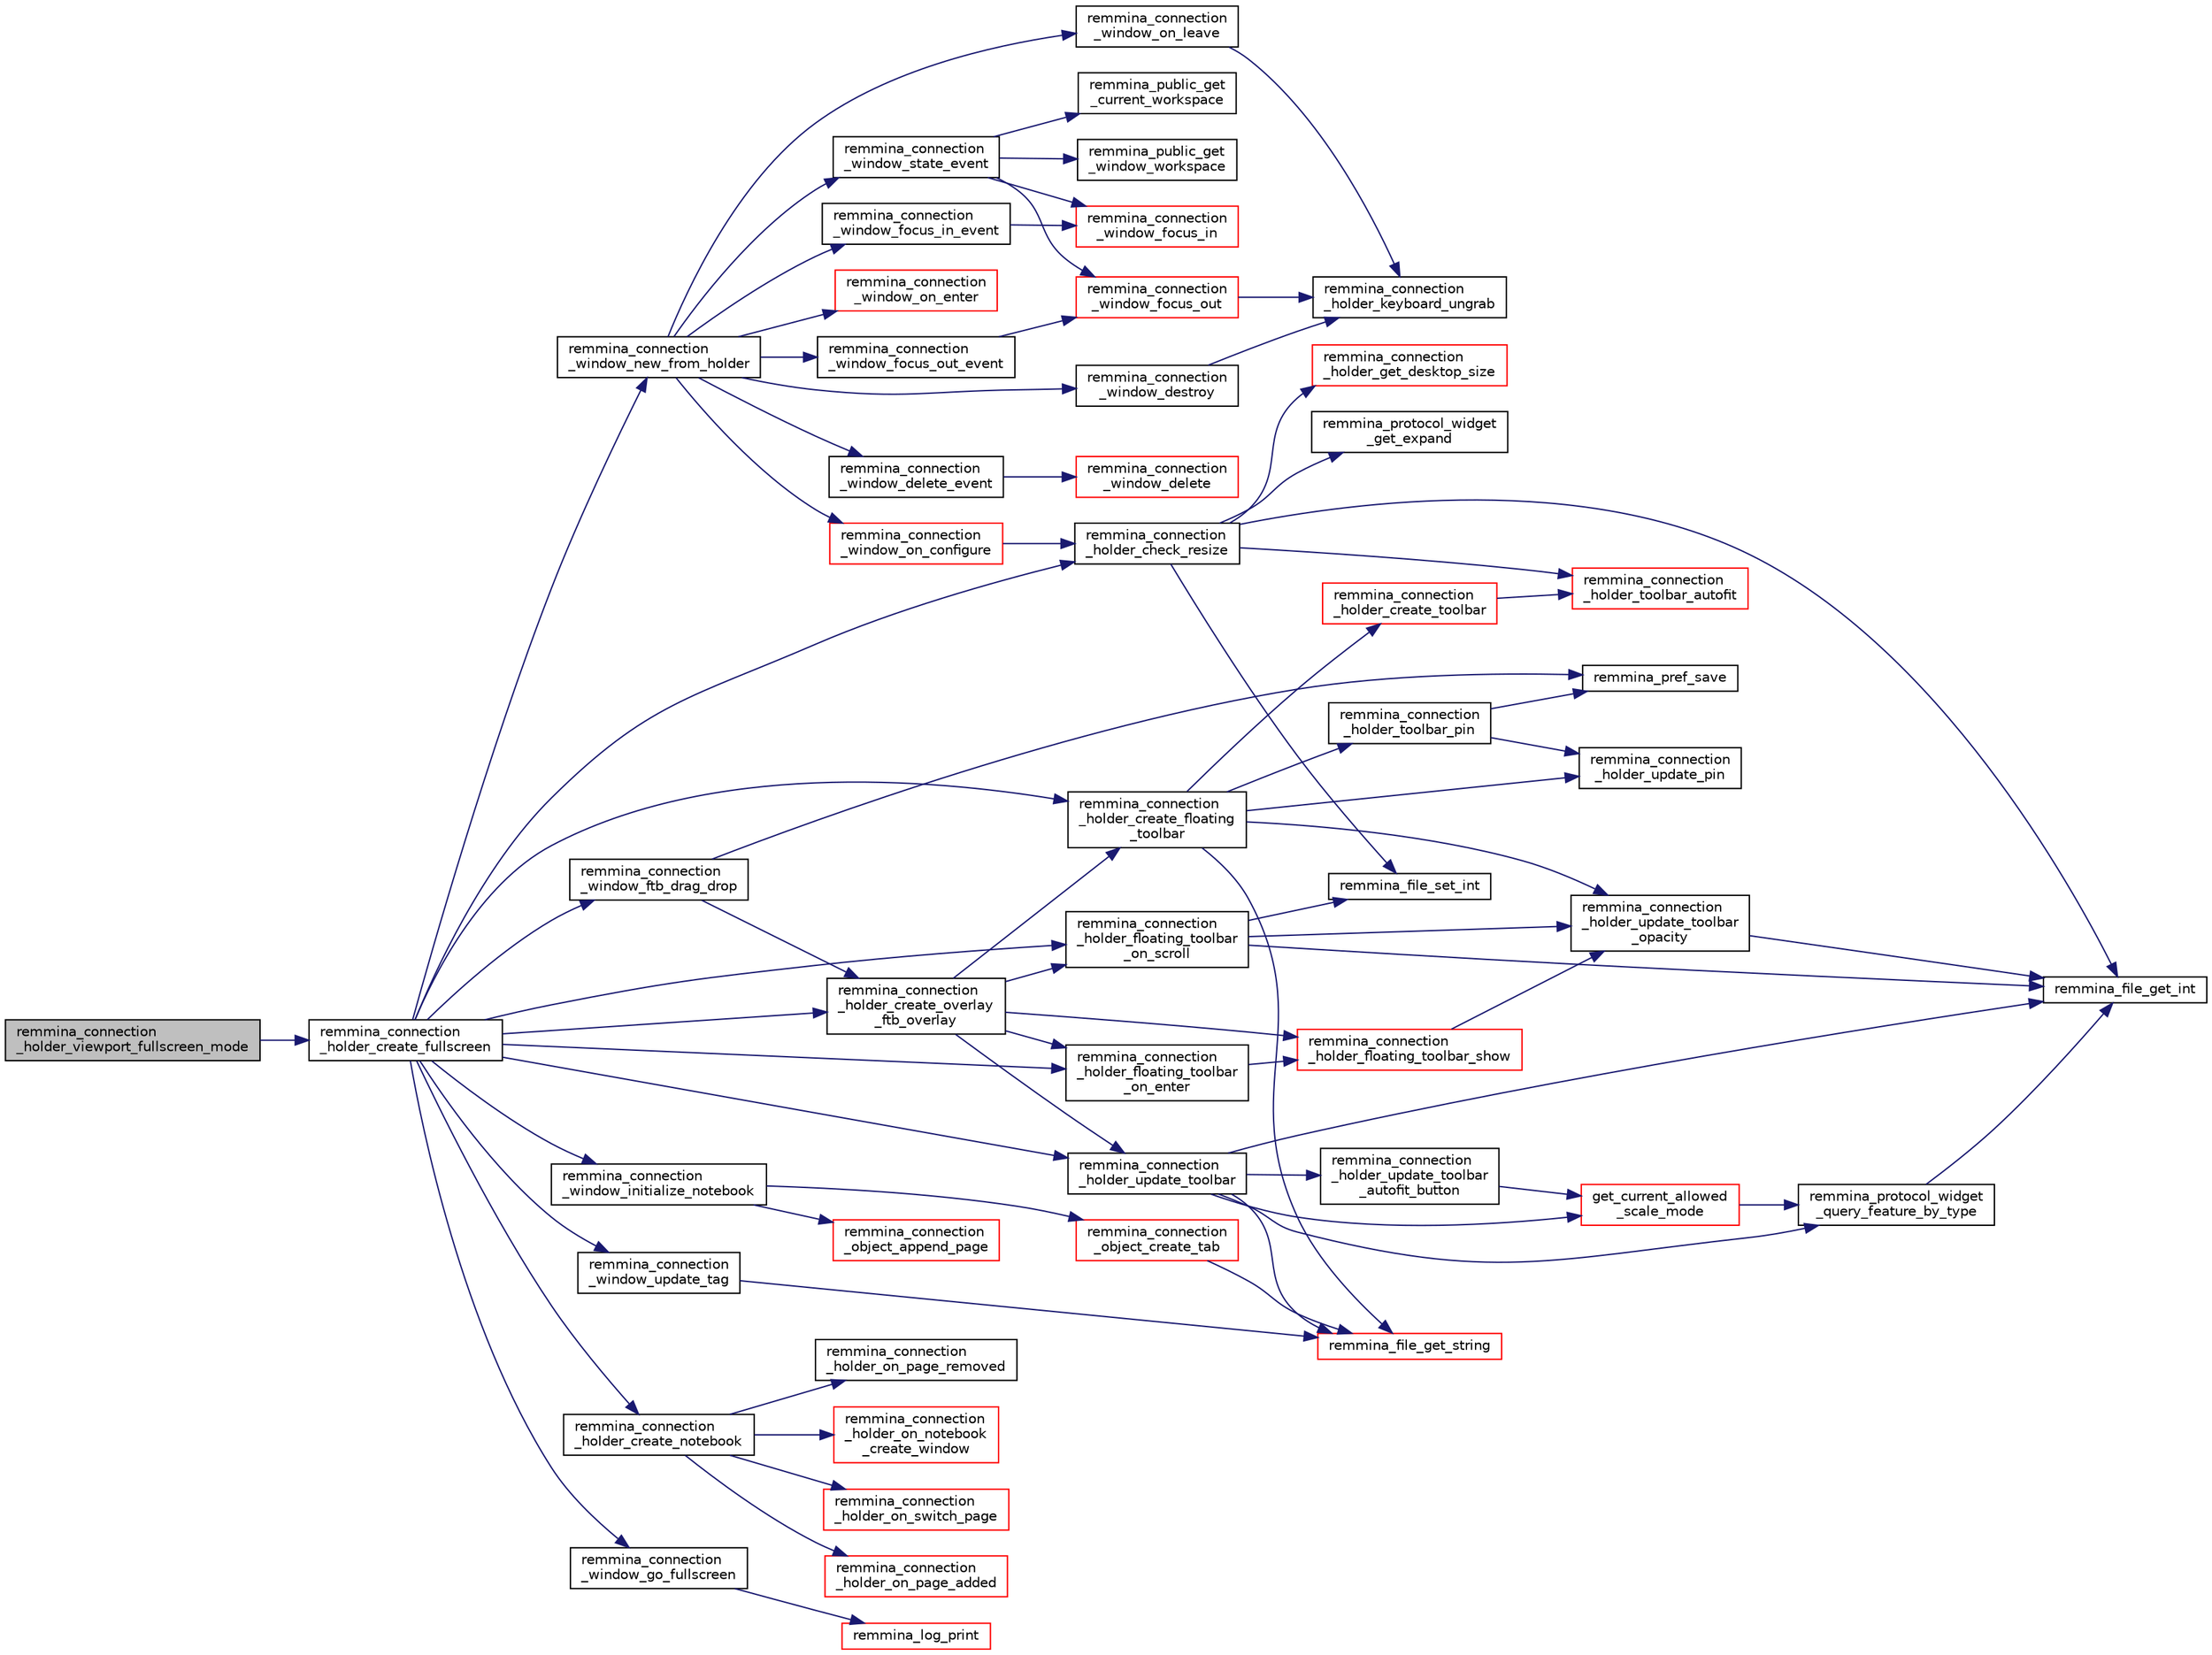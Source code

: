 digraph "remmina_connection_holder_viewport_fullscreen_mode"
{
  edge [fontname="Helvetica",fontsize="10",labelfontname="Helvetica",labelfontsize="10"];
  node [fontname="Helvetica",fontsize="10",shape=record];
  rankdir="LR";
  Node10175 [label="remmina_connection\l_holder_viewport_fullscreen_mode",height=0.2,width=0.4,color="black", fillcolor="grey75", style="filled", fontcolor="black"];
  Node10175 -> Node10176 [color="midnightblue",fontsize="10",style="solid",fontname="Helvetica"];
  Node10176 [label="remmina_connection\l_holder_create_fullscreen",height=0.2,width=0.4,color="black", fillcolor="white", style="filled",URL="$remmina__connection__window_8c.html#ae67ca4d276339723c1ff87fc224eaccf"];
  Node10176 -> Node10177 [color="midnightblue",fontsize="10",style="solid",fontname="Helvetica"];
  Node10177 [label="remmina_connection\l_window_new_from_holder",height=0.2,width=0.4,color="black", fillcolor="white", style="filled",URL="$remmina__connection__window_8c.html#a0ff4775a640861c11f2bc9f4e4680ed5"];
  Node10177 -> Node10178 [color="midnightblue",fontsize="10",style="solid",fontname="Helvetica"];
  Node10178 [label="remmina_connection\l_window_delete_event",height=0.2,width=0.4,color="black", fillcolor="white", style="filled",URL="$remmina__connection__window_8c.html#aa84f957aaf2152717af3959b80ecfa8a"];
  Node10178 -> Node10179 [color="midnightblue",fontsize="10",style="solid",fontname="Helvetica"];
  Node10179 [label="remmina_connection\l_window_delete",height=0.2,width=0.4,color="red", fillcolor="white", style="filled",URL="$remmina__connection__window_8c.html#a47242e757b22622e8653643de24fdad9"];
  Node10177 -> Node10263 [color="midnightblue",fontsize="10",style="solid",fontname="Helvetica"];
  Node10263 [label="remmina_connection\l_window_destroy",height=0.2,width=0.4,color="black", fillcolor="white", style="filled",URL="$remmina__connection__window_8c.html#a2d157bba82de5684318381a8816db2af"];
  Node10263 -> Node10264 [color="midnightblue",fontsize="10",style="solid",fontname="Helvetica"];
  Node10264 [label="remmina_connection\l_holder_keyboard_ungrab",height=0.2,width=0.4,color="black", fillcolor="white", style="filled",URL="$remmina__connection__window_8c.html#af137217cf6ef1ea58f40781f54fd8fe9"];
  Node10177 -> Node10265 [color="midnightblue",fontsize="10",style="solid",fontname="Helvetica"];
  Node10265 [label="remmina_connection\l_window_state_event",height=0.2,width=0.4,color="black", fillcolor="white", style="filled",URL="$remmina__connection__window_8c.html#a174d5b1e983a96c98aae2e8078f462bd"];
  Node10265 -> Node10266 [color="midnightblue",fontsize="10",style="solid",fontname="Helvetica"];
  Node10266 [label="remmina_connection\l_window_focus_in",height=0.2,width=0.4,color="red", fillcolor="white", style="filled",URL="$remmina__connection__window_8c.html#a6f4427665eeef5af2091621c1e89b589"];
  Node10265 -> Node10271 [color="midnightblue",fontsize="10",style="solid",fontname="Helvetica"];
  Node10271 [label="remmina_connection\l_window_focus_out",height=0.2,width=0.4,color="red", fillcolor="white", style="filled",URL="$remmina__connection__window_8c.html#a8c242e0a7ee57ed79099c330d696b43f"];
  Node10271 -> Node10264 [color="midnightblue",fontsize="10",style="solid",fontname="Helvetica"];
  Node10265 -> Node10423 [color="midnightblue",fontsize="10",style="solid",fontname="Helvetica"];
  Node10423 [label="remmina_public_get\l_current_workspace",height=0.2,width=0.4,color="black", fillcolor="white", style="filled",URL="$remmina__public_8c.html#a7ff5e5c4dabc3fb001125a6da14ad758"];
  Node10265 -> Node10424 [color="midnightblue",fontsize="10",style="solid",fontname="Helvetica"];
  Node10424 [label="remmina_public_get\l_window_workspace",height=0.2,width=0.4,color="black", fillcolor="white", style="filled",URL="$remmina__public_8c.html#a9c0688cfe4ec55f8b563943aab570b25"];
  Node10177 -> Node10425 [color="midnightblue",fontsize="10",style="solid",fontname="Helvetica"];
  Node10425 [label="remmina_connection\l_window_focus_in_event",height=0.2,width=0.4,color="black", fillcolor="white", style="filled",URL="$remmina__connection__window_8c.html#aac168486f2fb093eb6347cb0726153b5"];
  Node10425 -> Node10266 [color="midnightblue",fontsize="10",style="solid",fontname="Helvetica"];
  Node10177 -> Node10426 [color="midnightblue",fontsize="10",style="solid",fontname="Helvetica"];
  Node10426 [label="remmina_connection\l_window_focus_out_event",height=0.2,width=0.4,color="black", fillcolor="white", style="filled",URL="$remmina__connection__window_8c.html#a539828a1dd435bee083d82136691176c"];
  Node10426 -> Node10271 [color="midnightblue",fontsize="10",style="solid",fontname="Helvetica"];
  Node10177 -> Node10427 [color="midnightblue",fontsize="10",style="solid",fontname="Helvetica"];
  Node10427 [label="remmina_connection\l_window_on_enter",height=0.2,width=0.4,color="red", fillcolor="white", style="filled",URL="$remmina__connection__window_8c.html#a2b5a6494f27dca9408e2640f11a7738c"];
  Node10177 -> Node10428 [color="midnightblue",fontsize="10",style="solid",fontname="Helvetica"];
  Node10428 [label="remmina_connection\l_window_on_leave",height=0.2,width=0.4,color="black", fillcolor="white", style="filled",URL="$remmina__connection__window_8c.html#a63c87d892406b77f16956a54b039ab1b"];
  Node10428 -> Node10264 [color="midnightblue",fontsize="10",style="solid",fontname="Helvetica"];
  Node10177 -> Node10429 [color="midnightblue",fontsize="10",style="solid",fontname="Helvetica"];
  Node10429 [label="remmina_connection\l_window_on_configure",height=0.2,width=0.4,color="red", fillcolor="white", style="filled",URL="$remmina__connection__window_8c.html#af79fdcdd07b28c1cde08489d7986ca37"];
  Node10429 -> Node10316 [color="midnightblue",fontsize="10",style="solid",fontname="Helvetica"];
  Node10316 [label="remmina_connection\l_holder_check_resize",height=0.2,width=0.4,color="black", fillcolor="white", style="filled",URL="$remmina__connection__window_8c.html#adf48e258e535235d29c9638333488920"];
  Node10316 -> Node10293 [color="midnightblue",fontsize="10",style="solid",fontname="Helvetica"];
  Node10293 [label="remmina_connection\l_holder_get_desktop_size",height=0.2,width=0.4,color="red", fillcolor="white", style="filled",URL="$remmina__connection__window_8c.html#acf5d62eb5dda2e3a1a76c4bcbb926fb8"];
  Node10316 -> Node10317 [color="midnightblue",fontsize="10",style="solid",fontname="Helvetica"];
  Node10317 [label="remmina_protocol_widget\l_get_expand",height=0.2,width=0.4,color="black", fillcolor="white", style="filled",URL="$remmina__protocol__widget_8c.html#a25bcb2ae99449624fed6f770218e3d25"];
  Node10316 -> Node10225 [color="midnightblue",fontsize="10",style="solid",fontname="Helvetica"];
  Node10225 [label="remmina_file_get_int",height=0.2,width=0.4,color="black", fillcolor="white", style="filled",URL="$remmina__file_8c.html#a4884356c195dcfb4ceacf641a1e74e66"];
  Node10316 -> Node10313 [color="midnightblue",fontsize="10",style="solid",fontname="Helvetica"];
  Node10313 [label="remmina_file_set_int",height=0.2,width=0.4,color="black", fillcolor="white", style="filled",URL="$remmina__file_8c.html#af153b0d289ac93f6ecdaa15d5f3b9b8c"];
  Node10316 -> Node10291 [color="midnightblue",fontsize="10",style="solid",fontname="Helvetica"];
  Node10291 [label="remmina_connection\l_holder_toolbar_autofit",height=0.2,width=0.4,color="red", fillcolor="white", style="filled",URL="$remmina__connection__window_8c.html#ac679e10d8be64d56ed13043dd4df7d1c"];
  Node10176 -> Node10353 [color="midnightblue",fontsize="10",style="solid",fontname="Helvetica"];
  Node10353 [label="remmina_connection\l_holder_create_notebook",height=0.2,width=0.4,color="black", fillcolor="white", style="filled",URL="$remmina__connection__window_8c.html#ae616dc409c5775dc73d9a83c1f081705"];
  Node10353 -> Node10354 [color="midnightblue",fontsize="10",style="solid",fontname="Helvetica"];
  Node10354 [label="remmina_connection\l_holder_on_notebook\l_create_window",height=0.2,width=0.4,color="red", fillcolor="white", style="filled",URL="$remmina__connection__window_8c.html#a2f5fc595c1aad851962aa58e2009bcce"];
  Node10353 -> Node10356 [color="midnightblue",fontsize="10",style="solid",fontname="Helvetica"];
  Node10356 [label="remmina_connection\l_holder_on_switch_page",height=0.2,width=0.4,color="red", fillcolor="white", style="filled",URL="$remmina__connection__window_8c.html#ac93e70cd6f65ebb4bee3827240cf1c05"];
  Node10353 -> Node10360 [color="midnightblue",fontsize="10",style="solid",fontname="Helvetica"];
  Node10360 [label="remmina_connection\l_holder_on_page_added",height=0.2,width=0.4,color="red", fillcolor="white", style="filled",URL="$remmina__connection__window_8c.html#a17841adaac1f1d03395629af001f9135"];
  Node10353 -> Node10362 [color="midnightblue",fontsize="10",style="solid",fontname="Helvetica"];
  Node10362 [label="remmina_connection\l_holder_on_page_removed",height=0.2,width=0.4,color="black", fillcolor="white", style="filled",URL="$remmina__connection__window_8c.html#a6f585d526b1cbf7224329da51ad40005"];
  Node10176 -> Node10370 [color="midnightblue",fontsize="10",style="solid",fontname="Helvetica"];
  Node10370 [label="remmina_connection\l_window_initialize_notebook",height=0.2,width=0.4,color="black", fillcolor="white", style="filled",URL="$remmina__connection__window_8c.html#aa28770c2f7c156eb4574227310481041"];
  Node10370 -> Node10371 [color="midnightblue",fontsize="10",style="solid",fontname="Helvetica"];
  Node10371 [label="remmina_connection\l_object_create_tab",height=0.2,width=0.4,color="red", fillcolor="white", style="filled",URL="$remmina__connection__window_8c.html#a888c4dd031e9366a3284cb34351865aa"];
  Node10371 -> Node10215 [color="midnightblue",fontsize="10",style="solid",fontname="Helvetica"];
  Node10215 [label="remmina_file_get_string",height=0.2,width=0.4,color="red", fillcolor="white", style="filled",URL="$remmina__file_8c.html#a8eb1b213d9d08c6ad13683ce05f4355e"];
  Node10370 -> Node10373 [color="midnightblue",fontsize="10",style="solid",fontname="Helvetica"];
  Node10373 [label="remmina_connection\l_object_append_page",height=0.2,width=0.4,color="red", fillcolor="white", style="filled",URL="$remmina__connection__window_8c.html#ac06b41c974d5cfc6277f50b617a550bb"];
  Node10176 -> Node10381 [color="midnightblue",fontsize="10",style="solid",fontname="Helvetica"];
  Node10381 [label="remmina_connection\l_window_update_tag",height=0.2,width=0.4,color="black", fillcolor="white", style="filled",URL="$remmina__connection__window_8c.html#a49552d7adf2f4e22a59d89802171e52b"];
  Node10381 -> Node10215 [color="midnightblue",fontsize="10",style="solid",fontname="Helvetica"];
  Node10176 -> Node10431 [color="midnightblue",fontsize="10",style="solid",fontname="Helvetica"];
  Node10431 [label="remmina_connection\l_holder_create_overlay\l_ftb_overlay",height=0.2,width=0.4,color="black", fillcolor="white", style="filled",URL="$remmina__connection__window_8c.html#ab2edcb806312b3367c70fbb13c383ae0"];
  Node10431 -> Node10432 [color="midnightblue",fontsize="10",style="solid",fontname="Helvetica"];
  Node10432 [label="remmina_connection\l_holder_create_floating\l_toolbar",height=0.2,width=0.4,color="black", fillcolor="white", style="filled",URL="$remmina__connection__window_8c.html#a967dca6c1876afc3e6bcb763f9709d43"];
  Node10432 -> Node10289 [color="midnightblue",fontsize="10",style="solid",fontname="Helvetica"];
  Node10289 [label="remmina_connection\l_holder_create_toolbar",height=0.2,width=0.4,color="red", fillcolor="white", style="filled",URL="$remmina__connection__window_8c.html#af8138da72278e9e9000276e08a6fd984"];
  Node10289 -> Node10291 [color="midnightblue",fontsize="10",style="solid",fontname="Helvetica"];
  Node10432 -> Node10433 [color="midnightblue",fontsize="10",style="solid",fontname="Helvetica"];
  Node10433 [label="remmina_connection\l_holder_toolbar_pin",height=0.2,width=0.4,color="black", fillcolor="white", style="filled",URL="$remmina__connection__window_8c.html#a735747875f8442962795c7a2ec027378"];
  Node10433 -> Node10230 [color="midnightblue",fontsize="10",style="solid",fontname="Helvetica"];
  Node10230 [label="remmina_pref_save",height=0.2,width=0.4,color="black", fillcolor="white", style="filled",URL="$remmina__pref_8c.html#a1c614a5e7dc3cd415be6e0a926e26983"];
  Node10433 -> Node10434 [color="midnightblue",fontsize="10",style="solid",fontname="Helvetica"];
  Node10434 [label="remmina_connection\l_holder_update_pin",height=0.2,width=0.4,color="black", fillcolor="white", style="filled",URL="$remmina__connection__window_8c.html#aac226c5115a432b09cff71ecd772ea6c"];
  Node10432 -> Node10434 [color="midnightblue",fontsize="10",style="solid",fontname="Helvetica"];
  Node10432 -> Node10215 [color="midnightblue",fontsize="10",style="solid",fontname="Helvetica"];
  Node10432 -> Node10305 [color="midnightblue",fontsize="10",style="solid",fontname="Helvetica"];
  Node10305 [label="remmina_connection\l_holder_update_toolbar\l_opacity",height=0.2,width=0.4,color="black", fillcolor="white", style="filled",URL="$remmina__connection__window_8c.html#aac6895538e595984302a03c07bc51fbe"];
  Node10305 -> Node10225 [color="midnightblue",fontsize="10",style="solid",fontname="Helvetica"];
  Node10431 -> Node10359 [color="midnightblue",fontsize="10",style="solid",fontname="Helvetica"];
  Node10359 [label="remmina_connection\l_holder_update_toolbar",height=0.2,width=0.4,color="black", fillcolor="white", style="filled",URL="$remmina__connection__window_8c.html#a1b31d50e3792f41f4f78c1dbc1c5b27c"];
  Node10359 -> Node10315 [color="midnightblue",fontsize="10",style="solid",fontname="Helvetica"];
  Node10315 [label="remmina_connection\l_holder_update_toolbar\l_autofit_button",height=0.2,width=0.4,color="black", fillcolor="white", style="filled",URL="$remmina__connection__window_8c.html#adb407338a545724966a1c62d3bd60fb5"];
  Node10315 -> Node10297 [color="midnightblue",fontsize="10",style="solid",fontname="Helvetica"];
  Node10297 [label="get_current_allowed\l_scale_mode",height=0.2,width=0.4,color="red", fillcolor="white", style="filled",URL="$remmina__connection__window_8c.html#abbc84b2c450f62c288ff827c5d2c5cd2"];
  Node10297 -> Node10299 [color="midnightblue",fontsize="10",style="solid",fontname="Helvetica"];
  Node10299 [label="remmina_protocol_widget\l_query_feature_by_type",height=0.2,width=0.4,color="black", fillcolor="white", style="filled",URL="$remmina__protocol__widget_8c.html#adbe15328275677cb38bd8c8a2d5e039d"];
  Node10299 -> Node10225 [color="midnightblue",fontsize="10",style="solid",fontname="Helvetica"];
  Node10359 -> Node10297 [color="midnightblue",fontsize="10",style="solid",fontname="Helvetica"];
  Node10359 -> Node10225 [color="midnightblue",fontsize="10",style="solid",fontname="Helvetica"];
  Node10359 -> Node10299 [color="midnightblue",fontsize="10",style="solid",fontname="Helvetica"];
  Node10359 -> Node10215 [color="midnightblue",fontsize="10",style="solid",fontname="Helvetica"];
  Node10431 -> Node10304 [color="midnightblue",fontsize="10",style="solid",fontname="Helvetica"];
  Node10304 [label="remmina_connection\l_holder_floating_toolbar_show",height=0.2,width=0.4,color="red", fillcolor="white", style="filled",URL="$remmina__connection__window_8c.html#a147924e56eceebe1f61e47bf5af2218a"];
  Node10304 -> Node10305 [color="midnightblue",fontsize="10",style="solid",fontname="Helvetica"];
  Node10431 -> Node10435 [color="midnightblue",fontsize="10",style="solid",fontname="Helvetica"];
  Node10435 [label="remmina_connection\l_holder_floating_toolbar\l_on_enter",height=0.2,width=0.4,color="black", fillcolor="white", style="filled",URL="$remmina__connection__window_8c.html#a5b12b74df51eda99c7e34a4d016e4f1e"];
  Node10435 -> Node10304 [color="midnightblue",fontsize="10",style="solid",fontname="Helvetica"];
  Node10431 -> Node10436 [color="midnightblue",fontsize="10",style="solid",fontname="Helvetica"];
  Node10436 [label="remmina_connection\l_holder_floating_toolbar\l_on_scroll",height=0.2,width=0.4,color="black", fillcolor="white", style="filled",URL="$remmina__connection__window_8c.html#a9d0e16bc9f0d555b3832b2ff6be66e3f"];
  Node10436 -> Node10225 [color="midnightblue",fontsize="10",style="solid",fontname="Helvetica"];
  Node10436 -> Node10313 [color="midnightblue",fontsize="10",style="solid",fontname="Helvetica"];
  Node10436 -> Node10305 [color="midnightblue",fontsize="10",style="solid",fontname="Helvetica"];
  Node10176 -> Node10437 [color="midnightblue",fontsize="10",style="solid",fontname="Helvetica"];
  Node10437 [label="remmina_connection\l_window_ftb_drag_drop",height=0.2,width=0.4,color="black", fillcolor="white", style="filled",URL="$remmina__connection__window_8c.html#a15c9b2bd929f8f2bb64d0bb6fa60f067"];
  Node10437 -> Node10230 [color="midnightblue",fontsize="10",style="solid",fontname="Helvetica"];
  Node10437 -> Node10431 [color="midnightblue",fontsize="10",style="solid",fontname="Helvetica"];
  Node10176 -> Node10432 [color="midnightblue",fontsize="10",style="solid",fontname="Helvetica"];
  Node10176 -> Node10359 [color="midnightblue",fontsize="10",style="solid",fontname="Helvetica"];
  Node10176 -> Node10435 [color="midnightblue",fontsize="10",style="solid",fontname="Helvetica"];
  Node10176 -> Node10436 [color="midnightblue",fontsize="10",style="solid",fontname="Helvetica"];
  Node10176 -> Node10316 [color="midnightblue",fontsize="10",style="solid",fontname="Helvetica"];
  Node10176 -> Node10438 [color="midnightblue",fontsize="10",style="solid",fontname="Helvetica"];
  Node10438 [label="remmina_connection\l_window_go_fullscreen",height=0.2,width=0.4,color="black", fillcolor="white", style="filled",URL="$remmina__connection__window_8c.html#a10b3a54bf50f7522ee272932673e9419"];
  Node10438 -> Node10439 [color="midnightblue",fontsize="10",style="solid",fontname="Helvetica"];
  Node10439 [label="remmina_log_print",height=0.2,width=0.4,color="red", fillcolor="white", style="filled",URL="$remmina__log_8c.html#aca8f826a273194e22f4467421af9b3aa"];
}
